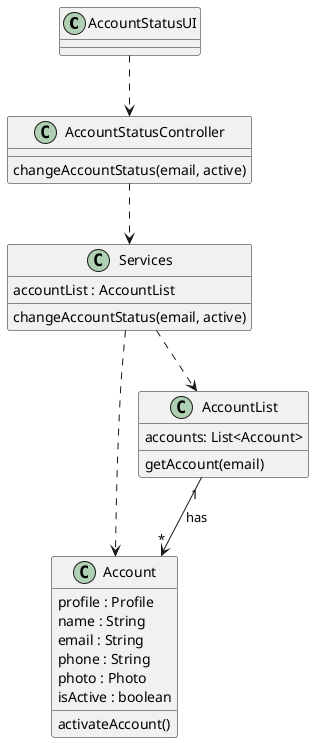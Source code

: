 @startuml

class AccountStatusUI {
}

class Account {
profile : Profile
name : String
email : String
phone : String
photo : Photo
isActive : boolean
activateAccount()
}

class AccountStatusController {
changeAccountStatus(email, active)
}

class Services {
accountList : AccountList
changeAccountStatus(email, active)
}

class "AccountList" {
accounts: List<Account>
getAccount(email)
}

Services ..> Account
Services ..> "AccountList"
AccountList "1" --> "*" Account : has
AccountStatusController ..> Services
AccountStatusUI ..> AccountStatusController

@enduml